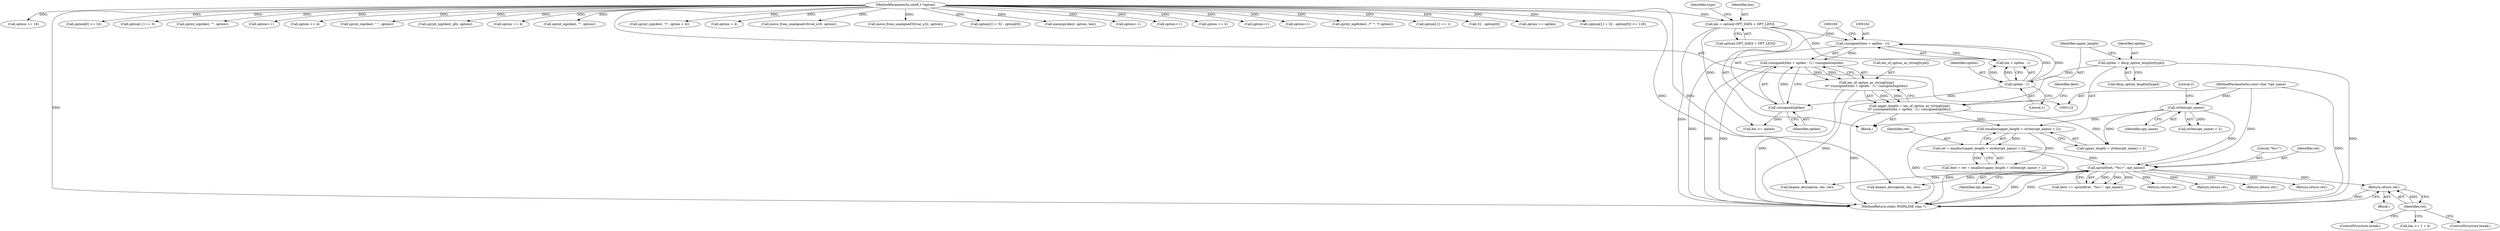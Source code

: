 digraph "0_busybox_352f79acbd759c14399e39baef21fc4ffe180ac2@pointer" {
"1000383" [label="(Return,return ret;)"];
"1000384" [label="(Identifier,ret)"];
"1000184" [label="(Call,sprintf(ret, \"%s=\", opt_name))"];
"1000173" [label="(Call,ret = xmalloc(upper_length + strlen(opt_name) + 2))"];
"1000175" [label="(Call,xmalloc(upper_length + strlen(opt_name) + 2))"];
"1000154" [label="(Call,upper_length = len_of_option_as_string[type]\n\t\t* ((unsigned)(len + optlen - 1) / (unsigned)optlen))"];
"1000156" [label="(Call,len_of_option_as_string[type]\n\t\t* ((unsigned)(len + optlen - 1) / (unsigned)optlen))"];
"1000160" [label="(Call,(unsigned)(len + optlen - 1) / (unsigned)optlen)"];
"1000161" [label="(Call,(unsigned)(len + optlen - 1))"];
"1000134" [label="(Call,len = option[-OPT_DATA + OPT_LEN])"];
"1000124" [label="(MethodParameterIn,uint8_t *option)"];
"1000165" [label="(Call,optlen - 1)"];
"1000149" [label="(Call,optlen = dhcp_option_lengths[type])"];
"1000168" [label="(Call,(unsigned)optlen)"];
"1000179" [label="(Call,strlen(opt_name))"];
"1000126" [label="(MethodParameterIn,const char *opt_name)"];
"1000572" [label="(MethodReturn,static NOINLINE char *)"];
"1000436" [label="(Call,option += 16)"];
"1000182" [label="(Call,dest += sprintf(ret, \"%s=\", opt_name))"];
"1000166" [label="(Identifier,optlen)"];
"1000126" [label="(MethodParameterIn,const char *opt_name)"];
"1000175" [label="(Call,xmalloc(upper_length + strlen(opt_name) + 2))"];
"1000570" [label="(Return,return ret;)"];
"1000314" [label="(ControlStructure,break;)"];
"1000473" [label="(Call,dname_dec(option, len, ret))"];
"1000186" [label="(Literal,\"%s=\")"];
"1000151" [label="(Call,dhcp_option_lengths[type])"];
"1000143" [label="(Identifier,type)"];
"1000398" [label="(Call,option[0] <= 32)"];
"1000167" [label="(Literal,1)"];
"1000492" [label="(Call,option[-1] == 0)"];
"1000373" [label="(Call,sprint_nip(dest, \"\", option))"];
"1000487" [label="(Call,option++)"];
"1000155" [label="(Identifier,upper_length)"];
"1000157" [label="(Call,len_of_option_as_string[type])"];
"1000545" [label="(Call,option += 4)"];
"1000180" [label="(Identifier,opt_name)"];
"1000295" [label="(Call,len >= 1 + 4)"];
"1000171" [label="(Call,dest = ret = xmalloc(upper_length + strlen(opt_name) + 2))"];
"1000165" [label="(Call,optlen - 1)"];
"1000286" [label="(Return,return ret;)"];
"1000189" [label="(Call,len >= optlen)"];
"1000453" [label="(Call,sprint_nip(dest, \" \", option))"];
"1000184" [label="(Call,sprintf(ret, \"%s=\", opt_name))"];
"1000161" [label="(Call,(unsigned)(len + optlen - 1))"];
"1000156" [label="(Call,len_of_option_as_string[type]\n\t\t* ((unsigned)(len + optlen - 1) / (unsigned)optlen))"];
"1000468" [label="(Return,return ret;)"];
"1000538" [label="(Call,sprint_nip(dest, pfx, option))"];
"1000457" [label="(Call,option += 4)"];
"1000136" [label="(Call,option[-OPT_DATA + OPT_LEN])"];
"1000160" [label="(Call,(unsigned)(len + optlen - 1) / (unsigned)optlen)"];
"1000289" [label="(Block,)"];
"1000548" [label="(Return,return ret;)"];
"1000135" [label="(Identifier,len)"];
"1000200" [label="(Call,sprint_nip(dest, \"\", option))"];
"1000501" [label="(Call,dname_dec(option, len, ret))"];
"1000211" [label="(Call,sprint_nip(dest, \"/\", option + 4))"];
"1000124" [label="(MethodParameterIn,uint8_t *option)"];
"1000214" [label="(Call,option + 4)"];
"1000230" [label="(Call,move_from_unaligned16(val_u16, option))"];
"1000245" [label="(Call,move_from_unaligned32(val_u32, option))"];
"1000404" [label="(Call,option[1] + 32 - option[0])"];
"1000178" [label="(Call,strlen(opt_name) + 2)"];
"1000187" [label="(Identifier,opt_name)"];
"1000127" [label="(Block,)"];
"1000265" [label="(Call,memcpy(dest, option, len))"];
"1000308" [label="(Call,option++)"];
"1000168" [label="(Call,(unsigned)optlen)"];
"1000344" [label="(Call,option++)"];
"1000377" [label="(Call,option += 4)"];
"1000163" [label="(Call,len + optlen - 1)"];
"1000421" [label="(Call,option++)"];
"1000429" [label="(Call,option++)"];
"1000433" [label="(Call,sprint_nip6(dest, /* \"\", */ option))"];
"1000514" [label="(Call,option[-1] == 1)"];
"1000149" [label="(Call,optlen = dhcp_option_lengths[type])"];
"1000383" [label="(Return,return ret;)"];
"1000154" [label="(Call,upper_length = len_of_option_as_string[type]\n\t\t* ((unsigned)(len + optlen - 1) / (unsigned)optlen))"];
"1000179" [label="(Call,strlen(opt_name))"];
"1000176" [label="(Call,upper_length + strlen(opt_name) + 2)"];
"1000134" [label="(Call,len = option[-OPT_DATA + OPT_LEN])"];
"1000408" [label="(Call,32 - option[0])"];
"1000174" [label="(Identifier,ret)"];
"1000550" [label="(Call,option += optlen)"];
"1000170" [label="(Identifier,optlen)"];
"1000173" [label="(Call,ret = xmalloc(upper_length + strlen(opt_name) + 2))"];
"1000150" [label="(Identifier,optlen)"];
"1000172" [label="(Identifier,dest)"];
"1000185" [label="(Identifier,ret)"];
"1000352" [label="(ControlStructure,break;)"];
"1000403" [label="(Call,(option[1] + 32 - option[0]) <= 128)"];
"1000384" [label="(Identifier,ret)"];
"1000181" [label="(Literal,2)"];
"1000383" -> "1000289"  [label="AST: "];
"1000383" -> "1000384"  [label="CFG: "];
"1000384" -> "1000383"  [label="AST: "];
"1000572" -> "1000383"  [label="CFG: "];
"1000383" -> "1000572"  [label="DDG: "];
"1000384" -> "1000383"  [label="DDG: "];
"1000184" -> "1000383"  [label="DDG: "];
"1000384" -> "1000295"  [label="CFG: "];
"1000384" -> "1000314"  [label="CFG: "];
"1000384" -> "1000352"  [label="CFG: "];
"1000184" -> "1000182"  [label="AST: "];
"1000184" -> "1000187"  [label="CFG: "];
"1000185" -> "1000184"  [label="AST: "];
"1000186" -> "1000184"  [label="AST: "];
"1000187" -> "1000184"  [label="AST: "];
"1000182" -> "1000184"  [label="CFG: "];
"1000184" -> "1000572"  [label="DDG: "];
"1000184" -> "1000572"  [label="DDG: "];
"1000184" -> "1000182"  [label="DDG: "];
"1000184" -> "1000182"  [label="DDG: "];
"1000184" -> "1000182"  [label="DDG: "];
"1000173" -> "1000184"  [label="DDG: "];
"1000179" -> "1000184"  [label="DDG: "];
"1000126" -> "1000184"  [label="DDG: "];
"1000184" -> "1000286"  [label="DDG: "];
"1000184" -> "1000468"  [label="DDG: "];
"1000184" -> "1000473"  [label="DDG: "];
"1000184" -> "1000501"  [label="DDG: "];
"1000184" -> "1000548"  [label="DDG: "];
"1000184" -> "1000570"  [label="DDG: "];
"1000173" -> "1000171"  [label="AST: "];
"1000173" -> "1000175"  [label="CFG: "];
"1000174" -> "1000173"  [label="AST: "];
"1000175" -> "1000173"  [label="AST: "];
"1000171" -> "1000173"  [label="CFG: "];
"1000173" -> "1000572"  [label="DDG: "];
"1000173" -> "1000171"  [label="DDG: "];
"1000175" -> "1000173"  [label="DDG: "];
"1000175" -> "1000176"  [label="CFG: "];
"1000176" -> "1000175"  [label="AST: "];
"1000175" -> "1000572"  [label="DDG: "];
"1000175" -> "1000171"  [label="DDG: "];
"1000154" -> "1000175"  [label="DDG: "];
"1000179" -> "1000175"  [label="DDG: "];
"1000154" -> "1000127"  [label="AST: "];
"1000154" -> "1000156"  [label="CFG: "];
"1000155" -> "1000154"  [label="AST: "];
"1000156" -> "1000154"  [label="AST: "];
"1000172" -> "1000154"  [label="CFG: "];
"1000154" -> "1000572"  [label="DDG: "];
"1000156" -> "1000154"  [label="DDG: "];
"1000156" -> "1000154"  [label="DDG: "];
"1000154" -> "1000176"  [label="DDG: "];
"1000156" -> "1000160"  [label="CFG: "];
"1000157" -> "1000156"  [label="AST: "];
"1000160" -> "1000156"  [label="AST: "];
"1000156" -> "1000572"  [label="DDG: "];
"1000156" -> "1000572"  [label="DDG: "];
"1000160" -> "1000156"  [label="DDG: "];
"1000160" -> "1000156"  [label="DDG: "];
"1000160" -> "1000168"  [label="CFG: "];
"1000161" -> "1000160"  [label="AST: "];
"1000168" -> "1000160"  [label="AST: "];
"1000160" -> "1000572"  [label="DDG: "];
"1000160" -> "1000572"  [label="DDG: "];
"1000161" -> "1000160"  [label="DDG: "];
"1000168" -> "1000160"  [label="DDG: "];
"1000161" -> "1000163"  [label="CFG: "];
"1000162" -> "1000161"  [label="AST: "];
"1000163" -> "1000161"  [label="AST: "];
"1000169" -> "1000161"  [label="CFG: "];
"1000161" -> "1000572"  [label="DDG: "];
"1000134" -> "1000161"  [label="DDG: "];
"1000165" -> "1000161"  [label="DDG: "];
"1000165" -> "1000161"  [label="DDG: "];
"1000134" -> "1000127"  [label="AST: "];
"1000134" -> "1000136"  [label="CFG: "];
"1000135" -> "1000134"  [label="AST: "];
"1000136" -> "1000134"  [label="AST: "];
"1000143" -> "1000134"  [label="CFG: "];
"1000134" -> "1000572"  [label="DDG: "];
"1000124" -> "1000134"  [label="DDG: "];
"1000134" -> "1000163"  [label="DDG: "];
"1000134" -> "1000189"  [label="DDG: "];
"1000124" -> "1000123"  [label="AST: "];
"1000124" -> "1000572"  [label="DDG: "];
"1000124" -> "1000200"  [label="DDG: "];
"1000124" -> "1000211"  [label="DDG: "];
"1000124" -> "1000214"  [label="DDG: "];
"1000124" -> "1000230"  [label="DDG: "];
"1000124" -> "1000245"  [label="DDG: "];
"1000124" -> "1000265"  [label="DDG: "];
"1000124" -> "1000308"  [label="DDG: "];
"1000124" -> "1000344"  [label="DDG: "];
"1000124" -> "1000373"  [label="DDG: "];
"1000124" -> "1000377"  [label="DDG: "];
"1000124" -> "1000398"  [label="DDG: "];
"1000124" -> "1000403"  [label="DDG: "];
"1000124" -> "1000404"  [label="DDG: "];
"1000124" -> "1000408"  [label="DDG: "];
"1000124" -> "1000421"  [label="DDG: "];
"1000124" -> "1000429"  [label="DDG: "];
"1000124" -> "1000433"  [label="DDG: "];
"1000124" -> "1000436"  [label="DDG: "];
"1000124" -> "1000453"  [label="DDG: "];
"1000124" -> "1000457"  [label="DDG: "];
"1000124" -> "1000473"  [label="DDG: "];
"1000124" -> "1000487"  [label="DDG: "];
"1000124" -> "1000492"  [label="DDG: "];
"1000124" -> "1000501"  [label="DDG: "];
"1000124" -> "1000514"  [label="DDG: "];
"1000124" -> "1000538"  [label="DDG: "];
"1000124" -> "1000545"  [label="DDG: "];
"1000124" -> "1000550"  [label="DDG: "];
"1000165" -> "1000163"  [label="AST: "];
"1000165" -> "1000167"  [label="CFG: "];
"1000166" -> "1000165"  [label="AST: "];
"1000167" -> "1000165"  [label="AST: "];
"1000163" -> "1000165"  [label="CFG: "];
"1000165" -> "1000163"  [label="DDG: "];
"1000165" -> "1000163"  [label="DDG: "];
"1000149" -> "1000165"  [label="DDG: "];
"1000165" -> "1000168"  [label="DDG: "];
"1000149" -> "1000127"  [label="AST: "];
"1000149" -> "1000151"  [label="CFG: "];
"1000150" -> "1000149"  [label="AST: "];
"1000151" -> "1000149"  [label="AST: "];
"1000155" -> "1000149"  [label="CFG: "];
"1000149" -> "1000572"  [label="DDG: "];
"1000168" -> "1000170"  [label="CFG: "];
"1000169" -> "1000168"  [label="AST: "];
"1000170" -> "1000168"  [label="AST: "];
"1000168" -> "1000189"  [label="DDG: "];
"1000179" -> "1000178"  [label="AST: "];
"1000179" -> "1000180"  [label="CFG: "];
"1000180" -> "1000179"  [label="AST: "];
"1000181" -> "1000179"  [label="CFG: "];
"1000179" -> "1000176"  [label="DDG: "];
"1000179" -> "1000178"  [label="DDG: "];
"1000126" -> "1000179"  [label="DDG: "];
"1000126" -> "1000123"  [label="AST: "];
"1000126" -> "1000572"  [label="DDG: "];
}

